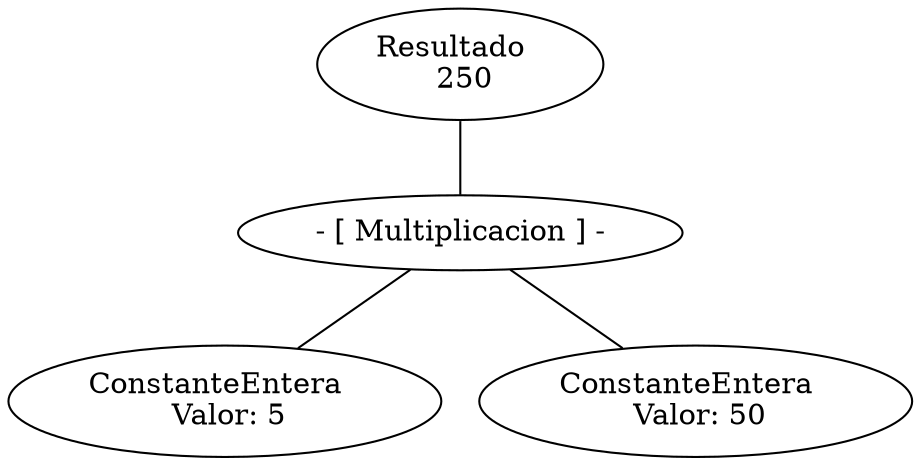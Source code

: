 graph G {nodo_resultado[label="Resultado  
 250"]
nodo_1098896334[label=" - [ Multiplicacion ] - "]
nodo_resultado--nodo_1098896334
nodo_1162479828[label="ConstanteEntera  
 Valor: 5"]
nodo_1098896334--nodo_1162479828
nodo_1839407912[label="ConstanteEntera  
 Valor: 50"]
nodo_1098896334--nodo_1839407912
}
